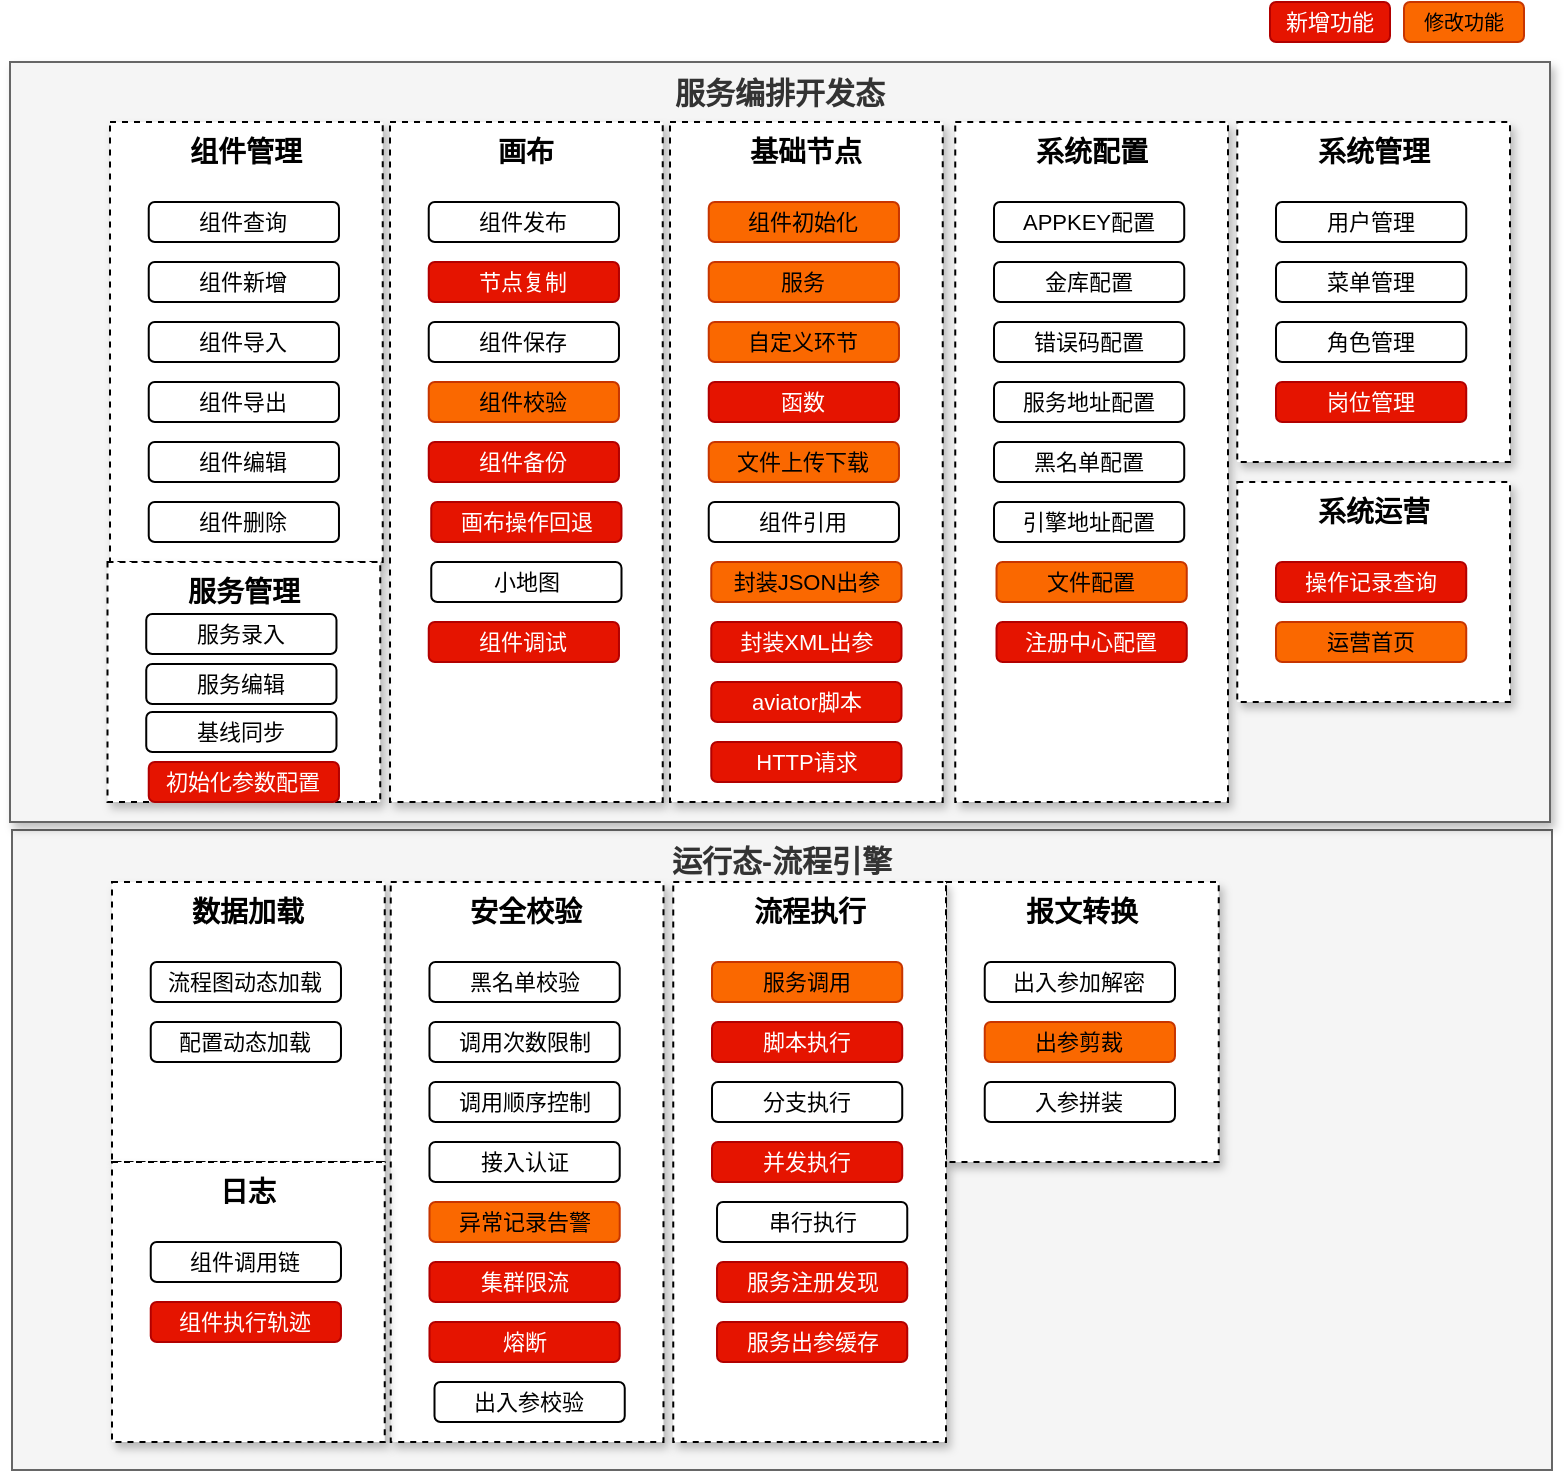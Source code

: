 <mxfile version="20.8.5" type="github">
  <diagram id="dkkSzEqPSUe6sfAFwoXn" name="第 1 页">
    <mxGraphModel dx="1120" dy="494" grid="1" gridSize="10" guides="1" tooltips="1" connect="1" arrows="1" fold="1" page="1" pageScale="1" pageWidth="827" pageHeight="1169" math="0" shadow="0">
      <root>
        <mxCell id="0" />
        <mxCell id="1" parent="0" />
        <mxCell id="loqbEO3SbJ-ndt2591DG-151" value="运行态-流程引擎" style="rounded=0;whiteSpace=wrap;html=1;shadow=0;fontSize=15;fillColor=#f5f5f5;fontColor=#333333;strokeColor=#666666;verticalAlign=top;fontStyle=1" vertex="1" parent="1">
          <mxGeometry x="71" y="694" width="770" height="320" as="geometry" />
        </mxCell>
        <mxCell id="loqbEO3SbJ-ndt2591DG-150" value="服务编排开发态" style="rounded=0;whiteSpace=wrap;html=1;fontSize=15;verticalAlign=top;fontStyle=1;fillColor=#f5f5f5;fontColor=#333333;strokeColor=#666666;shadow=1;" vertex="1" parent="1">
          <mxGeometry x="70" y="310" width="770" height="380" as="geometry" />
        </mxCell>
        <mxCell id="loqbEO3SbJ-ndt2591DG-1" value="&lt;font style=&quot;font-size: 14px;&quot;&gt;组件管理&lt;/font&gt;" style="rounded=0;whiteSpace=wrap;html=1;fontSize=12;align=center;horizontal=1;verticalAlign=top;shadow=1;dashed=1;fontStyle=1" vertex="1" parent="1">
          <mxGeometry x="120" y="340" width="136.37" height="220" as="geometry" />
        </mxCell>
        <mxCell id="loqbEO3SbJ-ndt2591DG-2" value="&lt;font style=&quot;font-size: 11px&quot;&gt;组件查询&lt;/font&gt;" style="rounded=1;whiteSpace=wrap;html=1;fontSize=10;shadow=0;" vertex="1" parent="1">
          <mxGeometry x="139.37" y="380" width="95.12" height="20" as="geometry" />
        </mxCell>
        <mxCell id="loqbEO3SbJ-ndt2591DG-55" value="修改功能" style="rounded=1;whiteSpace=wrap;html=1;fontSize=10;fillColor=#fa6800;strokeColor=#C73500;shadow=0;fontColor=#000000;" vertex="1" parent="1">
          <mxGeometry x="767" y="280" width="60" height="20" as="geometry" />
        </mxCell>
        <mxCell id="loqbEO3SbJ-ndt2591DG-56" value="&lt;span style=&quot;font-size: 11px&quot;&gt;新增功能&lt;/span&gt;" style="rounded=1;whiteSpace=wrap;html=1;fontSize=10;shadow=0;fillColor=#e51400;strokeColor=#B20000;fontColor=#ffffff;" vertex="1" parent="1">
          <mxGeometry x="700.0" y="280" width="60" height="20" as="geometry" />
        </mxCell>
        <mxCell id="loqbEO3SbJ-ndt2591DG-59" value="&lt;font style=&quot;font-size: 11px&quot;&gt;组件新增&lt;/font&gt;" style="rounded=1;whiteSpace=wrap;html=1;fontSize=10;shadow=0;" vertex="1" parent="1">
          <mxGeometry x="139.37" y="410" width="95.12" height="20" as="geometry" />
        </mxCell>
        <mxCell id="loqbEO3SbJ-ndt2591DG-60" value="&lt;font style=&quot;font-size: 11px&quot;&gt;组件导入&lt;/font&gt;" style="rounded=1;whiteSpace=wrap;html=1;fontSize=10;shadow=0;" vertex="1" parent="1">
          <mxGeometry x="139.37" y="440" width="95.12" height="20" as="geometry" />
        </mxCell>
        <mxCell id="loqbEO3SbJ-ndt2591DG-61" value="&lt;font style=&quot;font-size: 11px&quot;&gt;组件导出&lt;/font&gt;" style="rounded=1;whiteSpace=wrap;html=1;fontSize=10;shadow=0;" vertex="1" parent="1">
          <mxGeometry x="139.37" y="470" width="95.12" height="20" as="geometry" />
        </mxCell>
        <mxCell id="loqbEO3SbJ-ndt2591DG-62" value="&lt;font style=&quot;font-size: 11px&quot;&gt;组件编辑&lt;/font&gt;" style="rounded=1;whiteSpace=wrap;html=1;fontSize=10;shadow=0;" vertex="1" parent="1">
          <mxGeometry x="139.37" y="500" width="95.12" height="20" as="geometry" />
        </mxCell>
        <mxCell id="loqbEO3SbJ-ndt2591DG-63" value="&lt;font style=&quot;font-size: 11px&quot;&gt;组件删除&lt;/font&gt;" style="rounded=1;whiteSpace=wrap;html=1;fontSize=10;shadow=0;" vertex="1" parent="1">
          <mxGeometry x="139.37" y="530" width="95.12" height="20" as="geometry" />
        </mxCell>
        <mxCell id="loqbEO3SbJ-ndt2591DG-64" value="&lt;font style=&quot;font-size: 14px;&quot;&gt;画布&lt;/font&gt;" style="rounded=0;whiteSpace=wrap;html=1;fontSize=12;align=center;horizontal=1;verticalAlign=top;shadow=1;dashed=1;fontStyle=1" vertex="1" parent="1">
          <mxGeometry x="260" y="340" width="136.37" height="340" as="geometry" />
        </mxCell>
        <mxCell id="loqbEO3SbJ-ndt2591DG-66" value="&lt;font style=&quot;font-size: 11px&quot;&gt;组件发布&lt;/font&gt;" style="rounded=1;whiteSpace=wrap;html=1;fontSize=10;shadow=0;" vertex="1" parent="1">
          <mxGeometry x="279.37" y="380" width="95.12" height="20" as="geometry" />
        </mxCell>
        <mxCell id="loqbEO3SbJ-ndt2591DG-67" value="&lt;font style=&quot;font-size: 11px&quot;&gt;节点复制&lt;/font&gt;" style="rounded=1;whiteSpace=wrap;html=1;fontSize=10;shadow=0;fillColor=#e51400;fontColor=#ffffff;strokeColor=#B20000;" vertex="1" parent="1">
          <mxGeometry x="279.37" y="410" width="95.12" height="20" as="geometry" />
        </mxCell>
        <mxCell id="loqbEO3SbJ-ndt2591DG-68" value="&lt;font style=&quot;font-size: 11px&quot;&gt;组件保存&lt;/font&gt;" style="rounded=1;whiteSpace=wrap;html=1;fontSize=10;shadow=0;" vertex="1" parent="1">
          <mxGeometry x="279.37" y="440" width="95.12" height="20" as="geometry" />
        </mxCell>
        <mxCell id="loqbEO3SbJ-ndt2591DG-69" value="&lt;font style=&quot;font-size: 11px&quot;&gt;组件校验&lt;/font&gt;" style="rounded=1;whiteSpace=wrap;html=1;fontSize=10;shadow=0;fillColor=#fa6800;fontColor=#000000;strokeColor=#C73500;" vertex="1" parent="1">
          <mxGeometry x="279.37" y="470" width="95.12" height="20" as="geometry" />
        </mxCell>
        <mxCell id="loqbEO3SbJ-ndt2591DG-70" value="&lt;font style=&quot;font-size: 11px&quot;&gt;组件备份&lt;/font&gt;" style="rounded=1;whiteSpace=wrap;html=1;fontSize=10;shadow=0;fillColor=#e51400;fontColor=#ffffff;strokeColor=#B20000;" vertex="1" parent="1">
          <mxGeometry x="279.37" y="500" width="95.12" height="20" as="geometry" />
        </mxCell>
        <mxCell id="loqbEO3SbJ-ndt2591DG-71" value="&lt;font style=&quot;font-size: 11px&quot;&gt;画布操作回退&lt;/font&gt;" style="rounded=1;whiteSpace=wrap;html=1;fontSize=10;shadow=0;fillColor=#e51400;fontColor=#ffffff;strokeColor=#B20000;" vertex="1" parent="1">
          <mxGeometry x="280.62" y="530" width="95.12" height="20" as="geometry" />
        </mxCell>
        <mxCell id="loqbEO3SbJ-ndt2591DG-74" value="&lt;font style=&quot;font-size: 11px&quot;&gt;小地图&lt;/font&gt;" style="rounded=1;whiteSpace=wrap;html=1;fontSize=10;shadow=0;" vertex="1" parent="1">
          <mxGeometry x="280.63" y="560" width="95.12" height="20" as="geometry" />
        </mxCell>
        <mxCell id="loqbEO3SbJ-ndt2591DG-75" value="&lt;font style=&quot;font-size: 14px;&quot;&gt;基础节点&lt;/font&gt;" style="rounded=0;whiteSpace=wrap;html=1;fontSize=12;align=center;horizontal=1;verticalAlign=top;shadow=1;dashed=1;fontStyle=1" vertex="1" parent="1">
          <mxGeometry x="400" y="340" width="136.37" height="340" as="geometry" />
        </mxCell>
        <mxCell id="loqbEO3SbJ-ndt2591DG-76" value="&lt;font style=&quot;font-size: 11px&quot;&gt;组件初始化&lt;/font&gt;" style="rounded=1;whiteSpace=wrap;html=1;fontSize=10;shadow=0;fillColor=#fa6800;fontColor=#000000;strokeColor=#C73500;" vertex="1" parent="1">
          <mxGeometry x="419.37" y="380" width="95.12" height="20" as="geometry" />
        </mxCell>
        <mxCell id="loqbEO3SbJ-ndt2591DG-77" value="&lt;font style=&quot;font-size: 11px&quot;&gt;服务&lt;/font&gt;" style="rounded=1;whiteSpace=wrap;html=1;fontSize=10;shadow=0;fillColor=#fa6800;fontColor=#000000;strokeColor=#C73500;" vertex="1" parent="1">
          <mxGeometry x="419.37" y="410" width="95.12" height="20" as="geometry" />
        </mxCell>
        <mxCell id="loqbEO3SbJ-ndt2591DG-78" value="&lt;font style=&quot;font-size: 11px&quot;&gt;自定义环节&lt;/font&gt;" style="rounded=1;whiteSpace=wrap;html=1;fontSize=10;shadow=0;fillColor=#fa6800;fontColor=#000000;strokeColor=#C73500;" vertex="1" parent="1">
          <mxGeometry x="419.37" y="440" width="95.12" height="20" as="geometry" />
        </mxCell>
        <mxCell id="loqbEO3SbJ-ndt2591DG-79" value="&lt;font style=&quot;font-size: 11px&quot;&gt;函数&lt;/font&gt;" style="rounded=1;whiteSpace=wrap;html=1;fontSize=10;shadow=0;fillColor=#e51400;fontColor=#ffffff;strokeColor=#B20000;" vertex="1" parent="1">
          <mxGeometry x="419.37" y="470" width="95.12" height="20" as="geometry" />
        </mxCell>
        <mxCell id="loqbEO3SbJ-ndt2591DG-80" value="&lt;font style=&quot;font-size: 11px&quot;&gt;文件上传下载&lt;/font&gt;" style="rounded=1;whiteSpace=wrap;html=1;fontSize=10;shadow=0;fillColor=#fa6800;fontColor=#000000;strokeColor=#C73500;" vertex="1" parent="1">
          <mxGeometry x="419.37" y="500" width="95.12" height="20" as="geometry" />
        </mxCell>
        <mxCell id="loqbEO3SbJ-ndt2591DG-81" value="&lt;font style=&quot;font-size: 11px&quot;&gt;组件引用&lt;/font&gt;" style="rounded=1;whiteSpace=wrap;html=1;fontSize=10;shadow=0;" vertex="1" parent="1">
          <mxGeometry x="419.37" y="530" width="95.12" height="20" as="geometry" />
        </mxCell>
        <mxCell id="loqbEO3SbJ-ndt2591DG-82" value="&lt;font style=&quot;font-size: 11px&quot;&gt;封装JSON出参&lt;/font&gt;" style="rounded=1;whiteSpace=wrap;html=1;fontSize=10;shadow=0;fillColor=#fa6800;fontColor=#000000;strokeColor=#C73500;" vertex="1" parent="1">
          <mxGeometry x="420.63" y="560" width="95.12" height="20" as="geometry" />
        </mxCell>
        <mxCell id="loqbEO3SbJ-ndt2591DG-83" value="&lt;font style=&quot;font-size: 11px&quot;&gt;封装XML出参&lt;/font&gt;" style="rounded=1;whiteSpace=wrap;html=1;fontSize=10;shadow=0;fillColor=#e51400;fontColor=#ffffff;strokeColor=#B20000;" vertex="1" parent="1">
          <mxGeometry x="420.63" y="590" width="95.12" height="20" as="geometry" />
        </mxCell>
        <mxCell id="loqbEO3SbJ-ndt2591DG-84" value="&lt;font style=&quot;font-size: 11px&quot;&gt;aviator脚本&lt;/font&gt;" style="rounded=1;whiteSpace=wrap;html=1;fontSize=10;shadow=0;fillColor=#e51400;fontColor=#ffffff;strokeColor=#B20000;" vertex="1" parent="1">
          <mxGeometry x="420.63" y="620" width="95.12" height="20" as="geometry" />
        </mxCell>
        <mxCell id="loqbEO3SbJ-ndt2591DG-85" value="&lt;font style=&quot;font-size: 11px&quot;&gt;HTTP请求&lt;/font&gt;" style="rounded=1;whiteSpace=wrap;html=1;fontSize=10;shadow=0;fillColor=#e51400;fontColor=#ffffff;strokeColor=#B20000;" vertex="1" parent="1">
          <mxGeometry x="420.63" y="650" width="95.12" height="20" as="geometry" />
        </mxCell>
        <mxCell id="loqbEO3SbJ-ndt2591DG-86" value="&lt;font style=&quot;font-size: 11px&quot;&gt;组件调试&lt;/font&gt;" style="rounded=1;whiteSpace=wrap;html=1;fontSize=10;shadow=0;fillColor=#e51400;fontColor=#ffffff;strokeColor=#B20000;" vertex="1" parent="1">
          <mxGeometry x="279.37" y="590" width="95.12" height="20" as="geometry" />
        </mxCell>
        <mxCell id="loqbEO3SbJ-ndt2591DG-87" value="&lt;font style=&quot;font-size: 14px;&quot;&gt;系统配置&lt;/font&gt;" style="rounded=0;whiteSpace=wrap;html=1;fontSize=12;align=center;horizontal=1;verticalAlign=top;shadow=1;dashed=1;fontStyle=1" vertex="1" parent="1">
          <mxGeometry x="542.63" y="340" width="136.37" height="340" as="geometry" />
        </mxCell>
        <mxCell id="loqbEO3SbJ-ndt2591DG-88" value="&lt;font style=&quot;font-size: 11px&quot;&gt;APPKEY配置&lt;/font&gt;" style="rounded=1;whiteSpace=wrap;html=1;fontSize=10;shadow=0;" vertex="1" parent="1">
          <mxGeometry x="562" y="380" width="95.12" height="20" as="geometry" />
        </mxCell>
        <mxCell id="loqbEO3SbJ-ndt2591DG-89" value="&lt;font style=&quot;font-size: 11px&quot;&gt;金库配置&lt;/font&gt;" style="rounded=1;whiteSpace=wrap;html=1;fontSize=10;shadow=0;" vertex="1" parent="1">
          <mxGeometry x="562" y="410" width="95.12" height="20" as="geometry" />
        </mxCell>
        <mxCell id="loqbEO3SbJ-ndt2591DG-90" value="&lt;font style=&quot;font-size: 11px&quot;&gt;错误码配置&lt;/font&gt;" style="rounded=1;whiteSpace=wrap;html=1;fontSize=10;shadow=0;" vertex="1" parent="1">
          <mxGeometry x="562" y="440" width="95.12" height="20" as="geometry" />
        </mxCell>
        <mxCell id="loqbEO3SbJ-ndt2591DG-91" value="&lt;font style=&quot;font-size: 11px&quot;&gt;服务地址配置&lt;/font&gt;" style="rounded=1;whiteSpace=wrap;html=1;fontSize=10;shadow=0;" vertex="1" parent="1">
          <mxGeometry x="562" y="470" width="95.12" height="20" as="geometry" />
        </mxCell>
        <mxCell id="loqbEO3SbJ-ndt2591DG-92" value="&lt;font style=&quot;font-size: 11px&quot;&gt;黑名单配置&lt;/font&gt;" style="rounded=1;whiteSpace=wrap;html=1;fontSize=10;shadow=0;" vertex="1" parent="1">
          <mxGeometry x="562" y="500" width="95.12" height="20" as="geometry" />
        </mxCell>
        <mxCell id="loqbEO3SbJ-ndt2591DG-93" value="&lt;font style=&quot;font-size: 11px&quot;&gt;引擎地址配置&lt;/font&gt;" style="rounded=1;whiteSpace=wrap;html=1;fontSize=10;shadow=0;" vertex="1" parent="1">
          <mxGeometry x="562" y="530" width="95.12" height="20" as="geometry" />
        </mxCell>
        <mxCell id="loqbEO3SbJ-ndt2591DG-94" value="&lt;font style=&quot;font-size: 11px&quot;&gt;文件配置&lt;/font&gt;" style="rounded=1;whiteSpace=wrap;html=1;fontSize=10;shadow=0;fillColor=#fa6800;fontColor=#000000;strokeColor=#C73500;" vertex="1" parent="1">
          <mxGeometry x="563.26" y="560" width="95.12" height="20" as="geometry" />
        </mxCell>
        <mxCell id="loqbEO3SbJ-ndt2591DG-95" value="&lt;font style=&quot;font-size: 11px&quot;&gt;注册中心配置&lt;/font&gt;" style="rounded=1;whiteSpace=wrap;html=1;fontSize=10;shadow=0;fillColor=#e51400;fontColor=#ffffff;strokeColor=#B20000;" vertex="1" parent="1">
          <mxGeometry x="563.26" y="590" width="95.12" height="20" as="geometry" />
        </mxCell>
        <mxCell id="loqbEO3SbJ-ndt2591DG-98" value="&lt;font style=&quot;font-size: 14px;&quot;&gt;系统管理&lt;/font&gt;" style="rounded=0;whiteSpace=wrap;html=1;fontSize=12;align=center;horizontal=1;verticalAlign=top;shadow=1;dashed=1;fontStyle=1" vertex="1" parent="1">
          <mxGeometry x="683.63" y="340" width="136.37" height="170" as="geometry" />
        </mxCell>
        <mxCell id="loqbEO3SbJ-ndt2591DG-99" value="&lt;font style=&quot;font-size: 11px&quot;&gt;用户管理&lt;/font&gt;" style="rounded=1;whiteSpace=wrap;html=1;fontSize=10;shadow=0;" vertex="1" parent="1">
          <mxGeometry x="703" y="380" width="95.12" height="20" as="geometry" />
        </mxCell>
        <mxCell id="loqbEO3SbJ-ndt2591DG-100" value="&lt;font style=&quot;font-size: 11px&quot;&gt;菜单管理&lt;/font&gt;" style="rounded=1;whiteSpace=wrap;html=1;fontSize=10;shadow=0;" vertex="1" parent="1">
          <mxGeometry x="703" y="410" width="95.12" height="20" as="geometry" />
        </mxCell>
        <mxCell id="loqbEO3SbJ-ndt2591DG-101" value="&lt;font style=&quot;font-size: 11px&quot;&gt;角色管理&lt;/font&gt;" style="rounded=1;whiteSpace=wrap;html=1;fontSize=10;shadow=0;" vertex="1" parent="1">
          <mxGeometry x="703" y="440" width="95.12" height="20" as="geometry" />
        </mxCell>
        <mxCell id="loqbEO3SbJ-ndt2591DG-102" value="&lt;font style=&quot;font-size: 11px&quot;&gt;岗位管理&lt;/font&gt;" style="rounded=1;whiteSpace=wrap;html=1;fontSize=10;shadow=0;fillColor=#e51400;fontColor=#ffffff;strokeColor=#B20000;" vertex="1" parent="1">
          <mxGeometry x="703" y="470" width="95.12" height="20" as="geometry" />
        </mxCell>
        <mxCell id="loqbEO3SbJ-ndt2591DG-105" value="&lt;font style=&quot;font-size: 14px;&quot;&gt;系统运营&lt;/font&gt;" style="rounded=0;whiteSpace=wrap;html=1;fontSize=12;align=center;horizontal=1;verticalAlign=top;shadow=1;dashed=1;fontStyle=1" vertex="1" parent="1">
          <mxGeometry x="683.63" y="520" width="136.37" height="110" as="geometry" />
        </mxCell>
        <mxCell id="loqbEO3SbJ-ndt2591DG-106" value="&lt;font style=&quot;font-size: 11px&quot;&gt;操作记录查询&lt;/font&gt;" style="rounded=1;whiteSpace=wrap;html=1;fontSize=10;shadow=0;fillColor=#e51400;fontColor=#ffffff;strokeColor=#B20000;" vertex="1" parent="1">
          <mxGeometry x="703" y="560" width="95.12" height="20" as="geometry" />
        </mxCell>
        <mxCell id="loqbEO3SbJ-ndt2591DG-107" value="&lt;font style=&quot;font-size: 11px&quot;&gt;运营首页&lt;/font&gt;" style="rounded=1;whiteSpace=wrap;html=1;fontSize=10;shadow=0;fillColor=#fa6800;fontColor=#000000;strokeColor=#C73500;" vertex="1" parent="1">
          <mxGeometry x="703" y="590" width="95.12" height="20" as="geometry" />
        </mxCell>
        <mxCell id="loqbEO3SbJ-ndt2591DG-110" value="&lt;font style=&quot;font-size: 14px;&quot;&gt;数据加载&lt;/font&gt;" style="rounded=0;whiteSpace=wrap;html=1;fontSize=12;align=center;horizontal=1;verticalAlign=top;shadow=1;dashed=1;fontStyle=1" vertex="1" parent="1">
          <mxGeometry x="121" y="720" width="136.37" height="140" as="geometry" />
        </mxCell>
        <mxCell id="loqbEO3SbJ-ndt2591DG-111" value="&lt;font style=&quot;font-size: 11px&quot;&gt;流程图动态加载&lt;/font&gt;" style="rounded=1;whiteSpace=wrap;html=1;fontSize=10;shadow=0;" vertex="1" parent="1">
          <mxGeometry x="140.37" y="760" width="95.12" height="20" as="geometry" />
        </mxCell>
        <mxCell id="loqbEO3SbJ-ndt2591DG-112" value="&lt;font style=&quot;font-size: 11px&quot;&gt;配置动态加载&lt;/font&gt;" style="rounded=1;whiteSpace=wrap;html=1;fontSize=10;shadow=0;" vertex="1" parent="1">
          <mxGeometry x="140.37" y="790" width="95.12" height="20" as="geometry" />
        </mxCell>
        <mxCell id="loqbEO3SbJ-ndt2591DG-117" value="&lt;font style=&quot;font-size: 14px;&quot;&gt;安全校验&lt;/font&gt;" style="rounded=0;whiteSpace=wrap;html=1;fontSize=12;align=center;horizontal=1;verticalAlign=top;shadow=1;dashed=1;fontStyle=1" vertex="1" parent="1">
          <mxGeometry x="260.37" y="720" width="136.37" height="280" as="geometry" />
        </mxCell>
        <mxCell id="loqbEO3SbJ-ndt2591DG-118" value="&lt;font style=&quot;font-size: 11px&quot;&gt;黑名单校验&lt;/font&gt;" style="rounded=1;whiteSpace=wrap;html=1;fontSize=10;shadow=0;" vertex="1" parent="1">
          <mxGeometry x="279.74" y="760" width="95.12" height="20" as="geometry" />
        </mxCell>
        <mxCell id="loqbEO3SbJ-ndt2591DG-119" value="&lt;font style=&quot;font-size: 11px&quot;&gt;调用次数限制&lt;/font&gt;" style="rounded=1;whiteSpace=wrap;html=1;fontSize=10;shadow=0;" vertex="1" parent="1">
          <mxGeometry x="279.74" y="790" width="95.12" height="20" as="geometry" />
        </mxCell>
        <mxCell id="loqbEO3SbJ-ndt2591DG-120" value="&lt;font style=&quot;font-size: 11px&quot;&gt;调用顺序控制&lt;/font&gt;" style="rounded=1;whiteSpace=wrap;html=1;fontSize=10;shadow=0;" vertex="1" parent="1">
          <mxGeometry x="279.74" y="820" width="95.12" height="20" as="geometry" />
        </mxCell>
        <mxCell id="loqbEO3SbJ-ndt2591DG-121" value="&lt;font style=&quot;font-size: 11px&quot;&gt;接入认证&lt;/font&gt;" style="rounded=1;whiteSpace=wrap;html=1;fontSize=10;shadow=0;" vertex="1" parent="1">
          <mxGeometry x="279.74" y="850" width="95.12" height="20" as="geometry" />
        </mxCell>
        <mxCell id="loqbEO3SbJ-ndt2591DG-122" value="&lt;font style=&quot;font-size: 11px&quot;&gt;异常记录告警&lt;/font&gt;" style="rounded=1;whiteSpace=wrap;html=1;fontSize=10;shadow=0;fillColor=#fa6800;fontColor=#000000;strokeColor=#C73500;" vertex="1" parent="1">
          <mxGeometry x="279.74" y="880" width="95.12" height="20" as="geometry" />
        </mxCell>
        <mxCell id="loqbEO3SbJ-ndt2591DG-123" value="&lt;font style=&quot;font-size: 11px&quot;&gt;集群限流&lt;/font&gt;" style="rounded=1;whiteSpace=wrap;html=1;fontSize=10;shadow=0;fillColor=#e51400;fontColor=#ffffff;strokeColor=#B20000;" vertex="1" parent="1">
          <mxGeometry x="279.74" y="910" width="95.12" height="20" as="geometry" />
        </mxCell>
        <mxCell id="loqbEO3SbJ-ndt2591DG-124" value="&lt;font style=&quot;font-size: 11px&quot;&gt;熔断&lt;/font&gt;" style="rounded=1;whiteSpace=wrap;html=1;fontSize=10;shadow=0;fillColor=#e51400;fontColor=#ffffff;strokeColor=#B20000;" vertex="1" parent="1">
          <mxGeometry x="279.74" y="940" width="95.12" height="20" as="geometry" />
        </mxCell>
        <mxCell id="loqbEO3SbJ-ndt2591DG-126" value="&lt;font style=&quot;font-size: 11px&quot;&gt;出入参校验&lt;/font&gt;" style="rounded=1;whiteSpace=wrap;html=1;fontSize=10;shadow=0;" vertex="1" parent="1">
          <mxGeometry x="282.25" y="970" width="95.12" height="20" as="geometry" />
        </mxCell>
        <mxCell id="loqbEO3SbJ-ndt2591DG-128" value="&lt;font style=&quot;font-size: 14px;&quot;&gt;报文转换&lt;/font&gt;" style="rounded=0;whiteSpace=wrap;html=1;fontSize=12;align=center;horizontal=1;verticalAlign=top;shadow=1;dashed=1;fontStyle=1" vertex="1" parent="1">
          <mxGeometry x="538.0" y="720" width="136.37" height="140" as="geometry" />
        </mxCell>
        <mxCell id="loqbEO3SbJ-ndt2591DG-129" value="&lt;font style=&quot;font-size: 11px&quot;&gt;出入参加解密&lt;/font&gt;" style="rounded=1;whiteSpace=wrap;html=1;fontSize=10;shadow=0;" vertex="1" parent="1">
          <mxGeometry x="557.37" y="760" width="95.12" height="20" as="geometry" />
        </mxCell>
        <mxCell id="loqbEO3SbJ-ndt2591DG-130" value="&lt;font style=&quot;font-size: 11px&quot;&gt;出参剪裁&lt;/font&gt;" style="rounded=1;whiteSpace=wrap;html=1;fontSize=10;shadow=0;fillColor=#fa6800;fontColor=#000000;strokeColor=#C73500;" vertex="1" parent="1">
          <mxGeometry x="557.37" y="790" width="95.12" height="20" as="geometry" />
        </mxCell>
        <mxCell id="loqbEO3SbJ-ndt2591DG-131" value="&lt;font style=&quot;font-size: 11px&quot;&gt;入参拼装&lt;/font&gt;" style="rounded=1;whiteSpace=wrap;html=1;fontSize=10;shadow=0;" vertex="1" parent="1">
          <mxGeometry x="557.37" y="820" width="95.12" height="20" as="geometry" />
        </mxCell>
        <mxCell id="loqbEO3SbJ-ndt2591DG-137" value="&lt;font style=&quot;font-size: 14px;&quot;&gt;流程执行&lt;/font&gt;" style="rounded=0;whiteSpace=wrap;html=1;fontSize=12;align=center;horizontal=1;verticalAlign=top;shadow=1;dashed=1;fontStyle=1" vertex="1" parent="1">
          <mxGeometry x="401.63" y="720" width="136.37" height="280" as="geometry" />
        </mxCell>
        <mxCell id="loqbEO3SbJ-ndt2591DG-138" value="&lt;font style=&quot;font-size: 11px&quot;&gt;服务调用&lt;/font&gt;" style="rounded=1;whiteSpace=wrap;html=1;fontSize=10;shadow=0;fillColor=#fa6800;fontColor=#000000;strokeColor=#C73500;" vertex="1" parent="1">
          <mxGeometry x="421" y="760" width="95.12" height="20" as="geometry" />
        </mxCell>
        <mxCell id="loqbEO3SbJ-ndt2591DG-139" value="&lt;font style=&quot;font-size: 11px&quot;&gt;脚本执行&lt;/font&gt;" style="rounded=1;whiteSpace=wrap;html=1;fontSize=10;shadow=0;fillColor=#e51400;fontColor=#ffffff;strokeColor=#B20000;" vertex="1" parent="1">
          <mxGeometry x="421" y="790" width="95.12" height="20" as="geometry" />
        </mxCell>
        <mxCell id="loqbEO3SbJ-ndt2591DG-140" value="&lt;font style=&quot;font-size: 11px&quot;&gt;分支执行&lt;/font&gt;" style="rounded=1;whiteSpace=wrap;html=1;fontSize=10;shadow=0;" vertex="1" parent="1">
          <mxGeometry x="421" y="820" width="95.12" height="20" as="geometry" />
        </mxCell>
        <mxCell id="loqbEO3SbJ-ndt2591DG-141" value="&lt;font style=&quot;font-size: 11px&quot;&gt;并发执行&lt;/font&gt;" style="rounded=1;whiteSpace=wrap;html=1;fontSize=10;shadow=0;fillColor=#e51400;fontColor=#ffffff;strokeColor=#B20000;" vertex="1" parent="1">
          <mxGeometry x="421" y="850" width="95.12" height="20" as="geometry" />
        </mxCell>
        <mxCell id="loqbEO3SbJ-ndt2591DG-142" value="&lt;font style=&quot;font-size: 11px&quot;&gt;串行执行&lt;/font&gt;" style="rounded=1;whiteSpace=wrap;html=1;fontSize=10;shadow=0;" vertex="1" parent="1">
          <mxGeometry x="423.51" y="880" width="95.12" height="20" as="geometry" />
        </mxCell>
        <mxCell id="loqbEO3SbJ-ndt2591DG-143" value="&lt;font style=&quot;font-size: 11px&quot;&gt;服务注册发现&lt;/font&gt;" style="rounded=1;whiteSpace=wrap;html=1;fontSize=10;shadow=0;fillColor=#e51400;fontColor=#ffffff;strokeColor=#B20000;" vertex="1" parent="1">
          <mxGeometry x="423.51" y="910" width="95.12" height="20" as="geometry" />
        </mxCell>
        <mxCell id="loqbEO3SbJ-ndt2591DG-144" value="&lt;font style=&quot;font-size: 11px&quot;&gt;服务出参缓存&lt;/font&gt;" style="rounded=1;whiteSpace=wrap;html=1;fontSize=10;shadow=0;fillColor=#e51400;fontColor=#ffffff;strokeColor=#B20000;" vertex="1" parent="1">
          <mxGeometry x="423.51" y="940" width="95.12" height="20" as="geometry" />
        </mxCell>
        <mxCell id="loqbEO3SbJ-ndt2591DG-145" value="&lt;font style=&quot;font-size: 14px;&quot;&gt;日志&lt;/font&gt;" style="rounded=0;whiteSpace=wrap;html=1;fontSize=12;align=center;horizontal=1;verticalAlign=top;shadow=1;dashed=1;fontStyle=1" vertex="1" parent="1">
          <mxGeometry x="121" y="860" width="136.37" height="140" as="geometry" />
        </mxCell>
        <mxCell id="loqbEO3SbJ-ndt2591DG-146" value="&lt;font style=&quot;font-size: 11px&quot;&gt;组件调用链&lt;/font&gt;" style="rounded=1;whiteSpace=wrap;html=1;fontSize=10;shadow=0;" vertex="1" parent="1">
          <mxGeometry x="140.37" y="900" width="95.12" height="20" as="geometry" />
        </mxCell>
        <mxCell id="loqbEO3SbJ-ndt2591DG-147" value="&lt;font style=&quot;font-size: 11px&quot;&gt;组件执行轨迹&lt;/font&gt;" style="rounded=1;whiteSpace=wrap;html=1;fontSize=10;shadow=0;fillColor=#e51400;fontColor=#ffffff;strokeColor=#B20000;" vertex="1" parent="1">
          <mxGeometry x="140.37" y="930" width="95.12" height="20" as="geometry" />
        </mxCell>
        <mxCell id="loqbEO3SbJ-ndt2591DG-152" value="&lt;font style=&quot;font-size: 14px;&quot;&gt;服务管理&lt;/font&gt;" style="rounded=0;whiteSpace=wrap;html=1;fontSize=12;align=center;horizontal=1;verticalAlign=top;shadow=1;dashed=1;fontStyle=1" vertex="1" parent="1">
          <mxGeometry x="118.75" y="560" width="136.37" height="120" as="geometry" />
        </mxCell>
        <mxCell id="loqbEO3SbJ-ndt2591DG-153" value="&lt;font style=&quot;font-size: 11px&quot;&gt;服务录入&lt;/font&gt;" style="rounded=1;whiteSpace=wrap;html=1;fontSize=10;shadow=0;" vertex="1" parent="1">
          <mxGeometry x="138.12" y="586" width="95.12" height="20" as="geometry" />
        </mxCell>
        <mxCell id="loqbEO3SbJ-ndt2591DG-154" value="&lt;font style=&quot;font-size: 11px&quot;&gt;服务编辑&lt;/font&gt;" style="rounded=1;whiteSpace=wrap;html=1;fontSize=10;shadow=0;" vertex="1" parent="1">
          <mxGeometry x="138.12" y="611" width="95.12" height="20" as="geometry" />
        </mxCell>
        <mxCell id="loqbEO3SbJ-ndt2591DG-155" value="&lt;font style=&quot;font-size: 11px&quot;&gt;基线同步&lt;/font&gt;" style="rounded=1;whiteSpace=wrap;html=1;fontSize=10;shadow=0;" vertex="1" parent="1">
          <mxGeometry x="138.12" y="635" width="95.12" height="20" as="geometry" />
        </mxCell>
        <mxCell id="loqbEO3SbJ-ndt2591DG-156" value="&lt;font style=&quot;font-size: 11px&quot;&gt;初始化参数配置&lt;/font&gt;" style="rounded=1;whiteSpace=wrap;html=1;fontSize=10;shadow=0;fillColor=#e51400;fontColor=#ffffff;strokeColor=#B20000;" vertex="1" parent="1">
          <mxGeometry x="139.37" y="660" width="95.12" height="20" as="geometry" />
        </mxCell>
      </root>
    </mxGraphModel>
  </diagram>
</mxfile>
